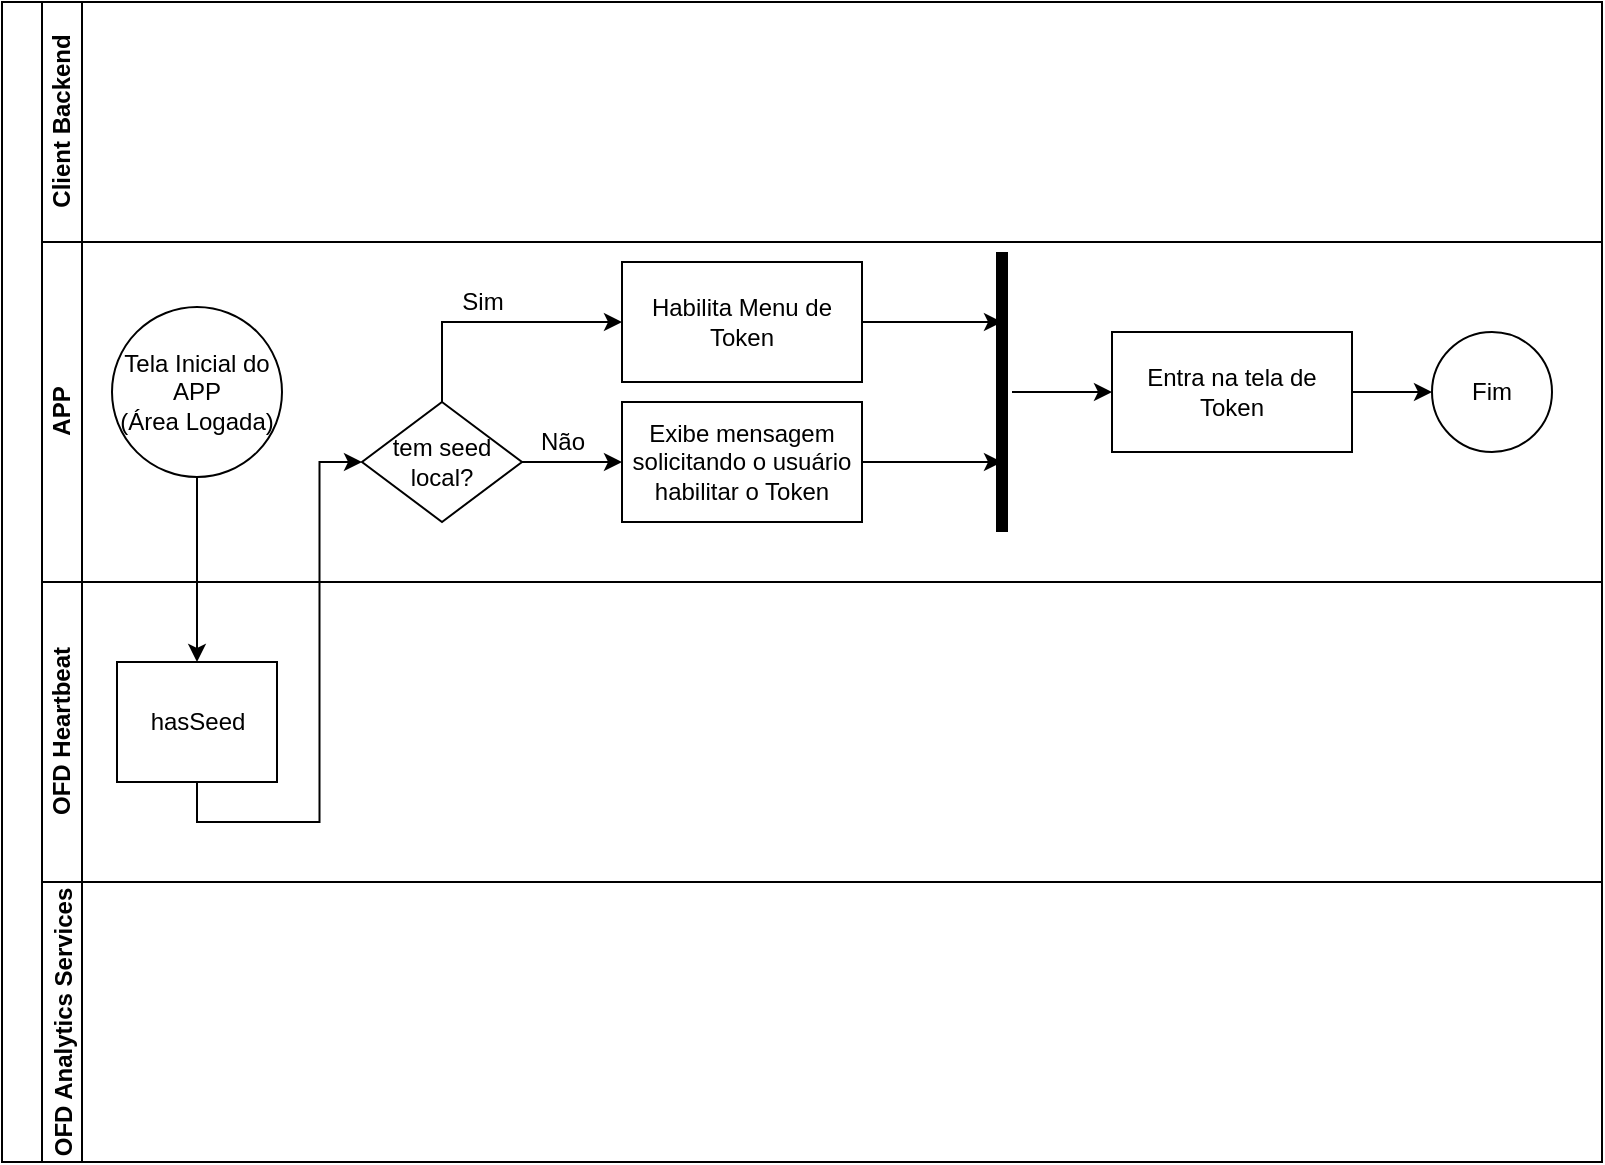 <mxfile version="15.5.8" type="device"><diagram id="prtHgNgQTEPvFCAcTncT" name="Page-1"><mxGraphModel dx="1426" dy="704" grid="1" gridSize="10" guides="1" tooltips="1" connect="1" arrows="1" fold="1" page="1" pageScale="1" pageWidth="827" pageHeight="1169" background="none" math="0" shadow="0"><root><mxCell id="0"/><mxCell id="1" parent="0"/><mxCell id="dNxyNK7c78bLwvsdeMH5-19" value="" style="swimlane;html=1;childLayout=stackLayout;resizeParent=1;resizeParentMax=0;horizontal=0;startSize=20;horizontalStack=0;" parent="1" vertex="1"><mxGeometry x="14" y="40" width="800" height="580" as="geometry"><mxRectangle x="50" y="40" width="50" height="40" as="alternateBounds"/></mxGeometry></mxCell><mxCell id="dNxyNK7c78bLwvsdeMH5-20" value="Client Backend" style="swimlane;html=1;startSize=20;horizontal=0;" parent="dNxyNK7c78bLwvsdeMH5-19" vertex="1"><mxGeometry x="20" width="780" height="120" as="geometry"><mxRectangle x="20" width="780" height="20" as="alternateBounds"/></mxGeometry></mxCell><mxCell id="O-aDhyaxJj9_yft3h63V-5" style="edgeStyle=orthogonalEdgeStyle;rounded=0;orthogonalLoop=1;jettySize=auto;html=1;exitX=0.5;exitY=1;exitDx=0;exitDy=0;entryX=0.5;entryY=0;entryDx=0;entryDy=0;" parent="dNxyNK7c78bLwvsdeMH5-19" source="O-aDhyaxJj9_yft3h63V-4" target="dNxyNK7c78bLwvsdeMH5-26" edge="1"><mxGeometry relative="1" as="geometry"/></mxCell><UserObject label="APP" id="dNxyNK7c78bLwvsdeMH5-21"><mxCell style="swimlane;html=1;startSize=20;horizontal=0;" parent="dNxyNK7c78bLwvsdeMH5-19" vertex="1"><mxGeometry x="20" y="120" width="780" height="170" as="geometry"/></mxCell></UserObject><mxCell id="O-aDhyaxJj9_yft3h63V-4" value="Tela Inicial do APP&lt;br&gt;(Área Logada)" style="ellipse;whiteSpace=wrap;html=1;aspect=fixed;" parent="dNxyNK7c78bLwvsdeMH5-21" vertex="1"><mxGeometry x="35" y="32.5" width="85" height="85" as="geometry"/></mxCell><mxCell id="Hz9iZ8pfocsN4oqcxwvF-12" value="" style="edgeStyle=orthogonalEdgeStyle;rounded=0;orthogonalLoop=1;jettySize=auto;html=1;entryX=0;entryY=0.5;entryDx=0;entryDy=0;exitX=0.5;exitY=0;exitDx=0;exitDy=0;" edge="1" parent="dNxyNK7c78bLwvsdeMH5-21" source="7-IVgC7XRr1ML-dTjgrj-1" target="Hz9iZ8pfocsN4oqcxwvF-11"><mxGeometry relative="1" as="geometry"/></mxCell><mxCell id="7-IVgC7XRr1ML-dTjgrj-1" value="tem seed local?" style="rhombus;whiteSpace=wrap;html=1;" parent="dNxyNK7c78bLwvsdeMH5-21" vertex="1"><mxGeometry x="160" y="80" width="80" height="60" as="geometry"/></mxCell><mxCell id="Hz9iZ8pfocsN4oqcxwvF-9" style="edgeStyle=orthogonalEdgeStyle;rounded=0;orthogonalLoop=1;jettySize=auto;html=1;entryX=0.25;entryY=0.5;entryDx=0;entryDy=0;entryPerimeter=0;" edge="1" parent="dNxyNK7c78bLwvsdeMH5-21" source="Hz9iZ8pfocsN4oqcxwvF-4" target="Hz9iZ8pfocsN4oqcxwvF-15"><mxGeometry relative="1" as="geometry"><mxPoint x="460" y="110" as="targetPoint"/></mxGeometry></mxCell><mxCell id="Hz9iZ8pfocsN4oqcxwvF-4" value="Exibe mensagem solicitando o usuário habilitar o Token" style="whiteSpace=wrap;html=1;" vertex="1" parent="dNxyNK7c78bLwvsdeMH5-21"><mxGeometry x="290" y="80" width="120" height="60" as="geometry"/></mxCell><mxCell id="Hz9iZ8pfocsN4oqcxwvF-5" value="" style="edgeStyle=orthogonalEdgeStyle;rounded=0;orthogonalLoop=1;jettySize=auto;html=1;" edge="1" parent="dNxyNK7c78bLwvsdeMH5-21" source="7-IVgC7XRr1ML-dTjgrj-1" target="Hz9iZ8pfocsN4oqcxwvF-4"><mxGeometry relative="1" as="geometry"/></mxCell><mxCell id="Hz9iZ8pfocsN4oqcxwvF-6" value="Não" style="text;html=1;align=center;verticalAlign=middle;resizable=0;points=[];autosize=1;strokeColor=none;fillColor=none;" vertex="1" parent="dNxyNK7c78bLwvsdeMH5-21"><mxGeometry x="240" y="90" width="40" height="20" as="geometry"/></mxCell><mxCell id="Hz9iZ8pfocsN4oqcxwvF-17" style="edgeStyle=orthogonalEdgeStyle;rounded=0;orthogonalLoop=1;jettySize=auto;html=1;exitX=1;exitY=0.5;exitDx=0;exitDy=0;entryX=0.75;entryY=0.5;entryDx=0;entryDy=0;entryPerimeter=0;strokeColor=#000000;" edge="1" parent="dNxyNK7c78bLwvsdeMH5-21" source="Hz9iZ8pfocsN4oqcxwvF-11" target="Hz9iZ8pfocsN4oqcxwvF-15"><mxGeometry relative="1" as="geometry"/></mxCell><mxCell id="Hz9iZ8pfocsN4oqcxwvF-11" value="Habilita Menu de Token" style="whiteSpace=wrap;html=1;" vertex="1" parent="dNxyNK7c78bLwvsdeMH5-21"><mxGeometry x="290" y="10" width="120" height="60" as="geometry"/></mxCell><mxCell id="Hz9iZ8pfocsN4oqcxwvF-15" value="" style="shape=line;html=1;strokeWidth=6;strokeColor=#000000;rotation=-90;" vertex="1" parent="dNxyNK7c78bLwvsdeMH5-21"><mxGeometry x="410" y="70" width="140" height="10" as="geometry"/></mxCell><mxCell id="Hz9iZ8pfocsN4oqcxwvF-18" value="Entra na tela de Token" style="whiteSpace=wrap;html=1;strokeWidth=1;strokeColor=default;" vertex="1" parent="dNxyNK7c78bLwvsdeMH5-21"><mxGeometry x="535" y="45" width="120" height="60" as="geometry"/></mxCell><mxCell id="Hz9iZ8pfocsN4oqcxwvF-19" value="" style="edgeStyle=orthogonalEdgeStyle;rounded=0;orthogonalLoop=1;jettySize=auto;html=1;strokeColor=#000000;" edge="1" parent="dNxyNK7c78bLwvsdeMH5-21" source="Hz9iZ8pfocsN4oqcxwvF-15" target="Hz9iZ8pfocsN4oqcxwvF-18"><mxGeometry relative="1" as="geometry"/></mxCell><mxCell id="Hz9iZ8pfocsN4oqcxwvF-20" value="Fim" style="ellipse;whiteSpace=wrap;html=1;strokeColor=default;strokeWidth=1;" vertex="1" parent="dNxyNK7c78bLwvsdeMH5-21"><mxGeometry x="695" y="45" width="60" height="60" as="geometry"/></mxCell><mxCell id="Hz9iZ8pfocsN4oqcxwvF-21" value="" style="edgeStyle=orthogonalEdgeStyle;rounded=0;orthogonalLoop=1;jettySize=auto;html=1;strokeColor=#000000;" edge="1" parent="dNxyNK7c78bLwvsdeMH5-21" source="Hz9iZ8pfocsN4oqcxwvF-18" target="Hz9iZ8pfocsN4oqcxwvF-20"><mxGeometry relative="1" as="geometry"/></mxCell><mxCell id="Hz9iZ8pfocsN4oqcxwvF-23" value="Sim" style="text;html=1;align=center;verticalAlign=middle;resizable=0;points=[];autosize=1;strokeColor=none;fillColor=none;" vertex="1" parent="dNxyNK7c78bLwvsdeMH5-21"><mxGeometry x="200" y="20" width="40" height="20" as="geometry"/></mxCell><mxCell id="dNxyNK7c78bLwvsdeMH5-22" value="OFD Heartbeat" style="swimlane;html=1;startSize=20;horizontal=0;editable=0;" parent="dNxyNK7c78bLwvsdeMH5-19" vertex="1"><mxGeometry x="20" y="290" width="780" height="150" as="geometry"/></mxCell><mxCell id="dNxyNK7c78bLwvsdeMH5-26" value="hasSeed" style="rounded=0;whiteSpace=wrap;html=1;fontFamily=Helvetica;fontSize=12;fontColor=#000000;align=center;" parent="dNxyNK7c78bLwvsdeMH5-22" vertex="1"><mxGeometry x="37.5" y="40" width="80" height="60" as="geometry"/></mxCell><mxCell id="O-aDhyaxJj9_yft3h63V-41" value="OFD Analytics Services" style="swimlane;horizontal=0;startSize=20;" parent="dNxyNK7c78bLwvsdeMH5-19" vertex="1"><mxGeometry x="20" y="440" width="780" height="140" as="geometry"/></mxCell><mxCell id="7-IVgC7XRr1ML-dTjgrj-2" style="edgeStyle=orthogonalEdgeStyle;rounded=0;orthogonalLoop=1;jettySize=auto;html=1;exitX=0.5;exitY=1;exitDx=0;exitDy=0;entryX=0;entryY=0.5;entryDx=0;entryDy=0;" parent="dNxyNK7c78bLwvsdeMH5-19" source="dNxyNK7c78bLwvsdeMH5-26" target="7-IVgC7XRr1ML-dTjgrj-1" edge="1"><mxGeometry relative="1" as="geometry"/></mxCell></root></mxGraphModel></diagram></mxfile>